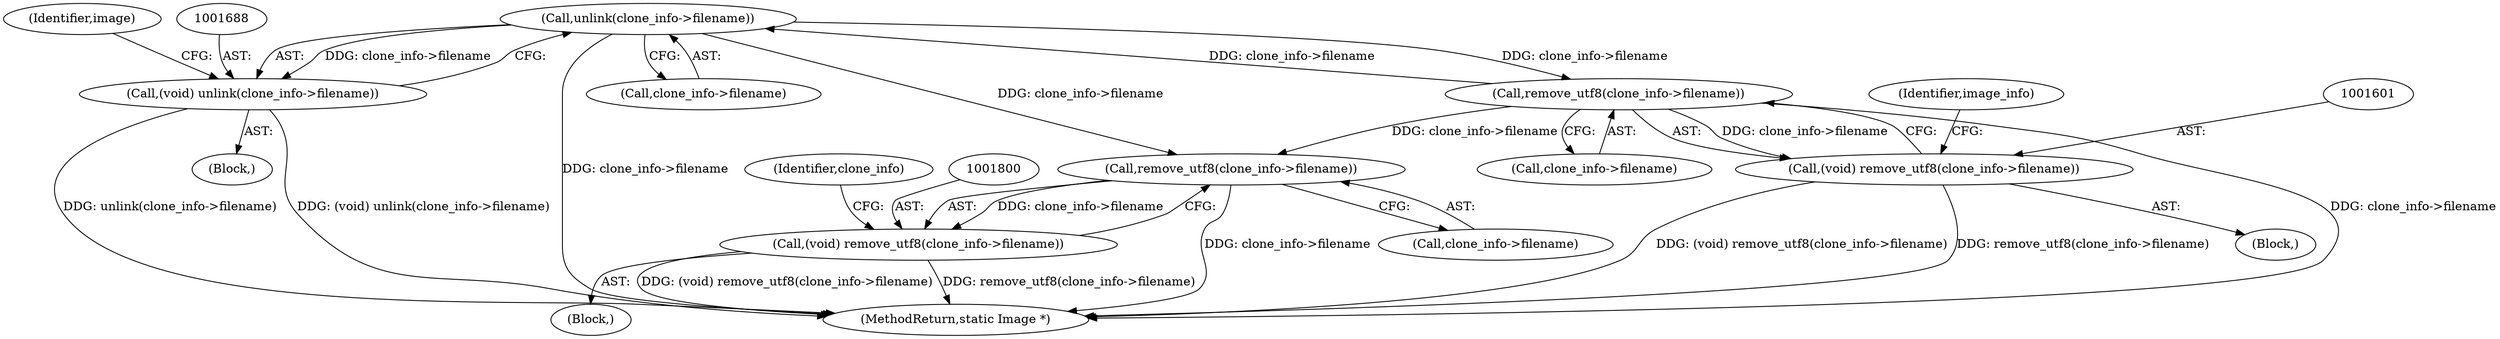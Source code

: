 digraph "0_ImageMagick_437a35e57db5ec078f4a3ccbf71f941276e88430@API" {
"1001689" [label="(Call,unlink(clone_info->filename))"];
"1001602" [label="(Call,remove_utf8(clone_info->filename))"];
"1001689" [label="(Call,unlink(clone_info->filename))"];
"1001600" [label="(Call,(void) remove_utf8(clone_info->filename))"];
"1001687" [label="(Call,(void) unlink(clone_info->filename))"];
"1001801" [label="(Call,remove_utf8(clone_info->filename))"];
"1001799" [label="(Call,(void) remove_utf8(clone_info->filename))"];
"1001806" [label="(Identifier,clone_info)"];
"1001690" [label="(Call,clone_info->filename)"];
"1001600" [label="(Call,(void) remove_utf8(clone_info->filename))"];
"1001603" [label="(Call,clone_info->filename)"];
"1001602" [label="(Call,remove_utf8(clone_info->filename))"];
"1001827" [label="(MethodReturn,static Image *)"];
"1001677" [label="(Block,)"];
"1001590" [label="(Block,)"];
"1001789" [label="(Block,)"];
"1000406" [label="(Identifier,image)"];
"1001799" [label="(Call,(void) remove_utf8(clone_info->filename))"];
"1001802" [label="(Call,clone_info->filename)"];
"1001687" [label="(Call,(void) unlink(clone_info->filename))"];
"1001607" [label="(Identifier,image_info)"];
"1001689" [label="(Call,unlink(clone_info->filename))"];
"1001801" [label="(Call,remove_utf8(clone_info->filename))"];
"1001689" -> "1001687"  [label="AST: "];
"1001689" -> "1001690"  [label="CFG: "];
"1001690" -> "1001689"  [label="AST: "];
"1001687" -> "1001689"  [label="CFG: "];
"1001689" -> "1001827"  [label="DDG: clone_info->filename"];
"1001689" -> "1001602"  [label="DDG: clone_info->filename"];
"1001689" -> "1001687"  [label="DDG: clone_info->filename"];
"1001602" -> "1001689"  [label="DDG: clone_info->filename"];
"1001689" -> "1001801"  [label="DDG: clone_info->filename"];
"1001602" -> "1001600"  [label="AST: "];
"1001602" -> "1001603"  [label="CFG: "];
"1001603" -> "1001602"  [label="AST: "];
"1001600" -> "1001602"  [label="CFG: "];
"1001602" -> "1001827"  [label="DDG: clone_info->filename"];
"1001602" -> "1001600"  [label="DDG: clone_info->filename"];
"1001602" -> "1001801"  [label="DDG: clone_info->filename"];
"1001600" -> "1001590"  [label="AST: "];
"1001601" -> "1001600"  [label="AST: "];
"1001607" -> "1001600"  [label="CFG: "];
"1001600" -> "1001827"  [label="DDG: (void) remove_utf8(clone_info->filename)"];
"1001600" -> "1001827"  [label="DDG: remove_utf8(clone_info->filename)"];
"1001687" -> "1001677"  [label="AST: "];
"1001688" -> "1001687"  [label="AST: "];
"1000406" -> "1001687"  [label="CFG: "];
"1001687" -> "1001827"  [label="DDG: unlink(clone_info->filename)"];
"1001687" -> "1001827"  [label="DDG: (void) unlink(clone_info->filename)"];
"1001801" -> "1001799"  [label="AST: "];
"1001801" -> "1001802"  [label="CFG: "];
"1001802" -> "1001801"  [label="AST: "];
"1001799" -> "1001801"  [label="CFG: "];
"1001801" -> "1001827"  [label="DDG: clone_info->filename"];
"1001801" -> "1001799"  [label="DDG: clone_info->filename"];
"1001799" -> "1001789"  [label="AST: "];
"1001800" -> "1001799"  [label="AST: "];
"1001806" -> "1001799"  [label="CFG: "];
"1001799" -> "1001827"  [label="DDG: remove_utf8(clone_info->filename)"];
"1001799" -> "1001827"  [label="DDG: (void) remove_utf8(clone_info->filename)"];
}
